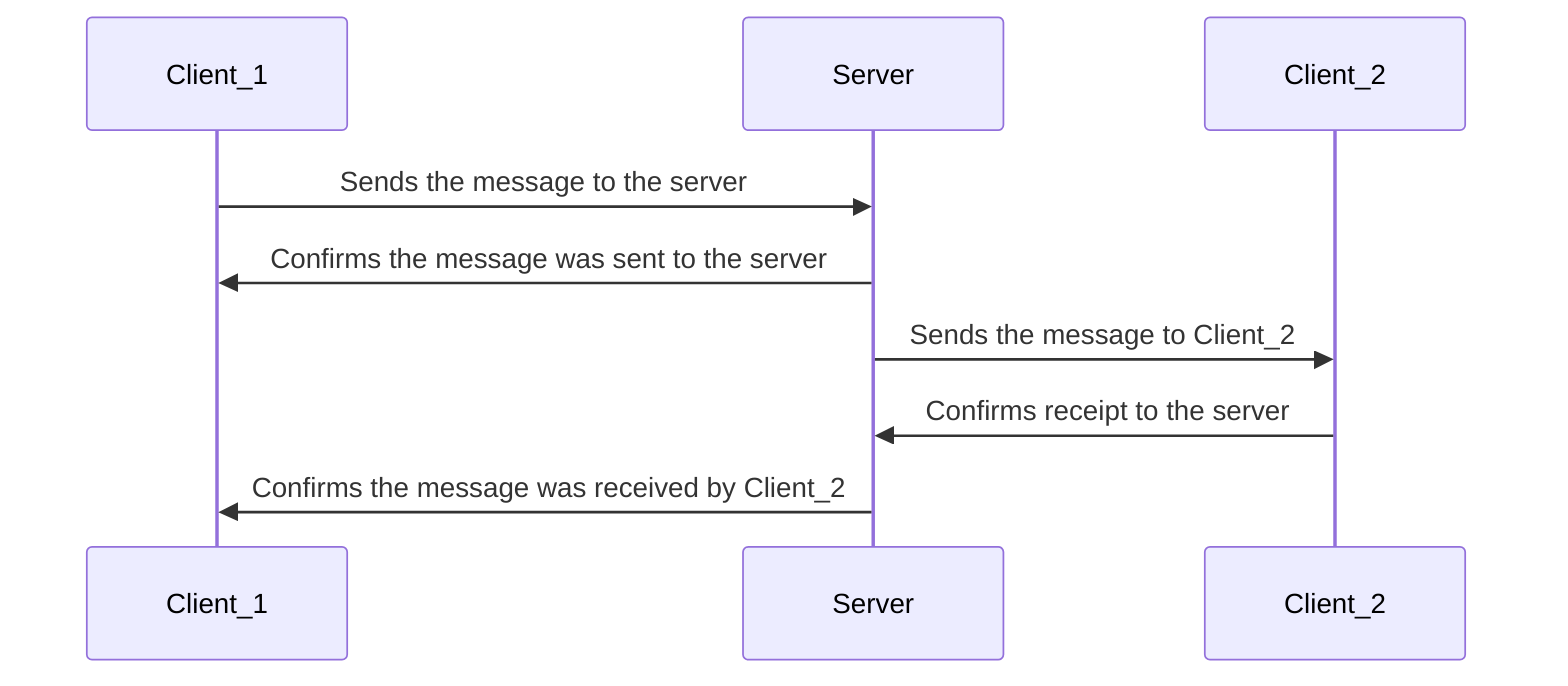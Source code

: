 sequenceDiagram
    Client_1->>Server: Sends the message to the server
    Server->>Client_1: Confirms the message was sent to the server
    Server->>Client_2: Sends the message to Client_2
    Client_2->>Server: Confirms receipt to the server
    Server->>Client_1: Confirms the message was received by Client_2